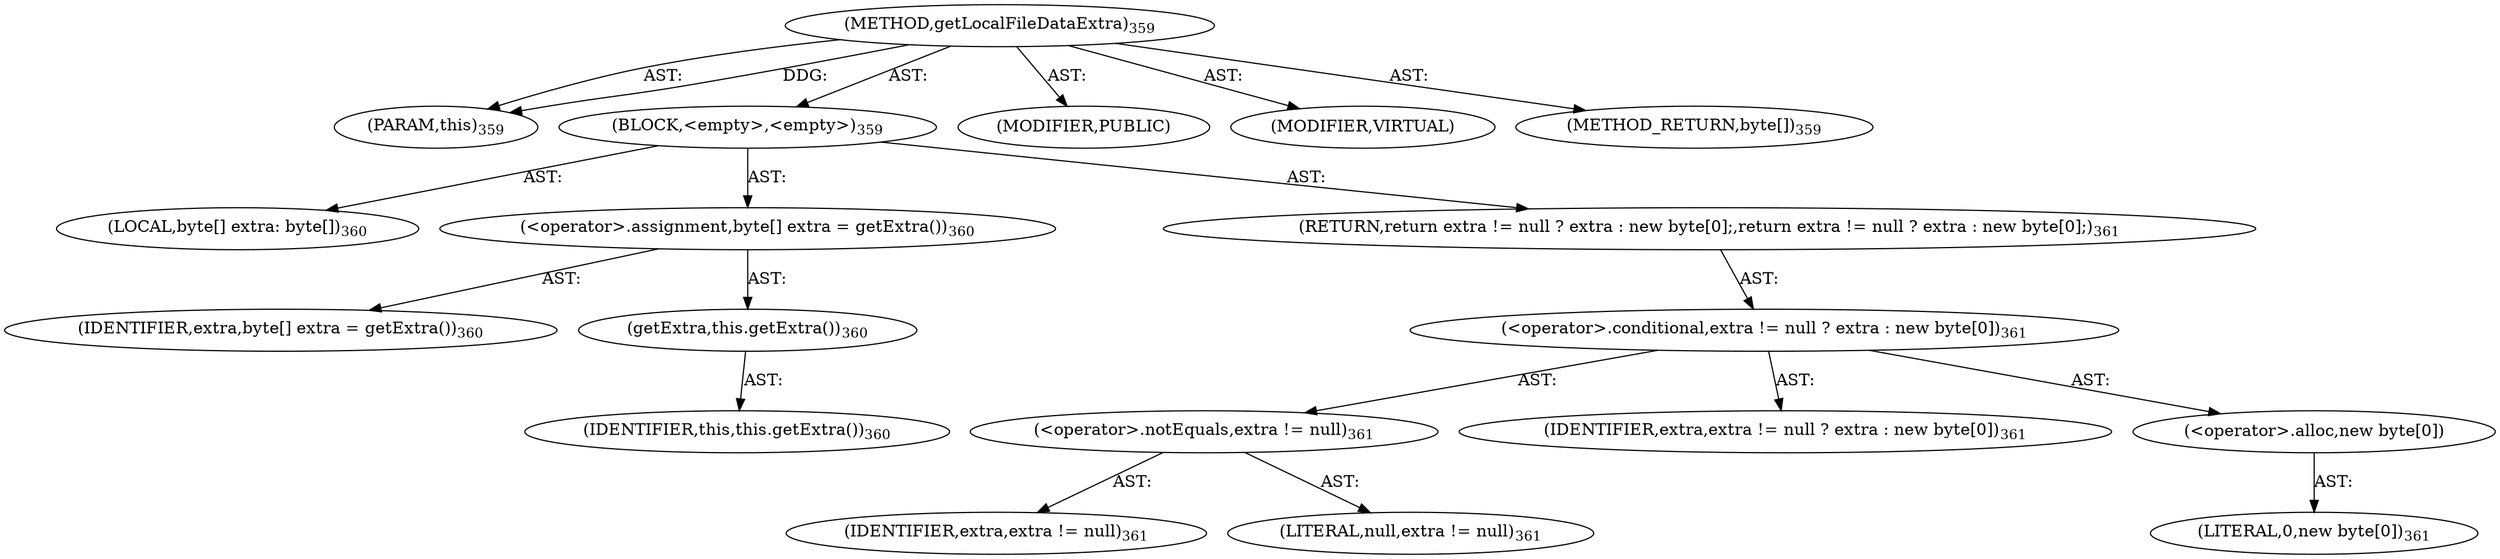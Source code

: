 digraph "getLocalFileDataExtra" {  
"111669149715" [label = <(METHOD,getLocalFileDataExtra)<SUB>359</SUB>> ]
"115964117001" [label = <(PARAM,this)<SUB>359</SUB>> ]
"25769803816" [label = <(BLOCK,&lt;empty&gt;,&lt;empty&gt;)<SUB>359</SUB>> ]
"94489280529" [label = <(LOCAL,byte[] extra: byte[])<SUB>360</SUB>> ]
"30064771284" [label = <(&lt;operator&gt;.assignment,byte[] extra = getExtra())<SUB>360</SUB>> ]
"68719476912" [label = <(IDENTIFIER,extra,byte[] extra = getExtra())<SUB>360</SUB>> ]
"30064771285" [label = <(getExtra,this.getExtra())<SUB>360</SUB>> ]
"68719476755" [label = <(IDENTIFIER,this,this.getExtra())<SUB>360</SUB>> ]
"146028888071" [label = <(RETURN,return extra != null ? extra : new byte[0];,return extra != null ? extra : new byte[0];)<SUB>361</SUB>> ]
"30064771286" [label = <(&lt;operator&gt;.conditional,extra != null ? extra : new byte[0])<SUB>361</SUB>> ]
"30064771287" [label = <(&lt;operator&gt;.notEquals,extra != null)<SUB>361</SUB>> ]
"68719476913" [label = <(IDENTIFIER,extra,extra != null)<SUB>361</SUB>> ]
"90194313253" [label = <(LITERAL,null,extra != null)<SUB>361</SUB>> ]
"68719476914" [label = <(IDENTIFIER,extra,extra != null ? extra : new byte[0])<SUB>361</SUB>> ]
"30064771288" [label = <(&lt;operator&gt;.alloc,new byte[0])> ]
"90194313254" [label = <(LITERAL,0,new byte[0])<SUB>361</SUB>> ]
"133143986223" [label = <(MODIFIER,PUBLIC)> ]
"133143986224" [label = <(MODIFIER,VIRTUAL)> ]
"128849018899" [label = <(METHOD_RETURN,byte[])<SUB>359</SUB>> ]
  "111669149715" -> "115964117001"  [ label = "AST: "] 
  "111669149715" -> "25769803816"  [ label = "AST: "] 
  "111669149715" -> "133143986223"  [ label = "AST: "] 
  "111669149715" -> "133143986224"  [ label = "AST: "] 
  "111669149715" -> "128849018899"  [ label = "AST: "] 
  "25769803816" -> "94489280529"  [ label = "AST: "] 
  "25769803816" -> "30064771284"  [ label = "AST: "] 
  "25769803816" -> "146028888071"  [ label = "AST: "] 
  "30064771284" -> "68719476912"  [ label = "AST: "] 
  "30064771284" -> "30064771285"  [ label = "AST: "] 
  "30064771285" -> "68719476755"  [ label = "AST: "] 
  "146028888071" -> "30064771286"  [ label = "AST: "] 
  "30064771286" -> "30064771287"  [ label = "AST: "] 
  "30064771286" -> "68719476914"  [ label = "AST: "] 
  "30064771286" -> "30064771288"  [ label = "AST: "] 
  "30064771287" -> "68719476913"  [ label = "AST: "] 
  "30064771287" -> "90194313253"  [ label = "AST: "] 
  "30064771288" -> "90194313254"  [ label = "AST: "] 
  "111669149715" -> "115964117001"  [ label = "DDG: "] 
}
